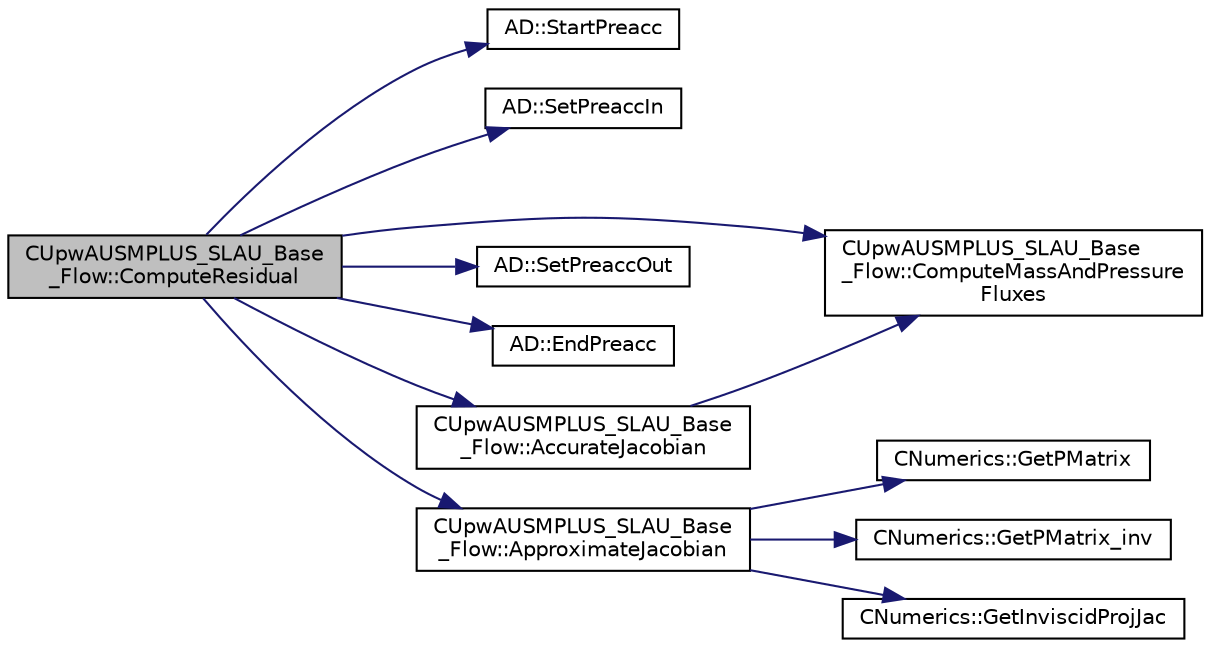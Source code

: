digraph "CUpwAUSMPLUS_SLAU_Base_Flow::ComputeResidual"
{
  edge [fontname="Helvetica",fontsize="10",labelfontname="Helvetica",labelfontsize="10"];
  node [fontname="Helvetica",fontsize="10",shape=record];
  rankdir="LR";
  Node24 [label="CUpwAUSMPLUS_SLAU_Base\l_Flow::ComputeResidual",height=0.2,width=0.4,color="black", fillcolor="grey75", style="filled", fontcolor="black"];
  Node24 -> Node25 [color="midnightblue",fontsize="10",style="solid",fontname="Helvetica"];
  Node25 [label="AD::StartPreacc",height=0.2,width=0.4,color="black", fillcolor="white", style="filled",URL="$namespace_a_d.html#a2a1e9c4b109fd751e84132c9495de3ff",tooltip="Starts a new preaccumulation section and sets the input variables. "];
  Node24 -> Node26 [color="midnightblue",fontsize="10",style="solid",fontname="Helvetica"];
  Node26 [label="AD::SetPreaccIn",height=0.2,width=0.4,color="black", fillcolor="white", style="filled",URL="$namespace_a_d.html#aad703f3a82e509c88b92ae638f75383c",tooltip="Sets the scalar input of a preaccumulation section. "];
  Node24 -> Node27 [color="midnightblue",fontsize="10",style="solid",fontname="Helvetica"];
  Node27 [label="CUpwAUSMPLUS_SLAU_Base\l_Flow::ComputeMassAndPressure\lFluxes",height=0.2,width=0.4,color="black", fillcolor="white", style="filled",URL="$class_c_upw_a_u_s_m_p_l_u_s___s_l_a_u___base___flow.html#a1c0d38583edd0cac53df12ed269ae75f",tooltip="Compute the mass flux and pressure based on Primitives_i/j, derived classes must implement this metho..."];
  Node24 -> Node28 [color="midnightblue",fontsize="10",style="solid",fontname="Helvetica"];
  Node28 [label="AD::SetPreaccOut",height=0.2,width=0.4,color="black", fillcolor="white", style="filled",URL="$namespace_a_d.html#ab3a80e24a5c8c2beb01131c57dcae4b2",tooltip="Sets the scalar output of a preaccumulation section. "];
  Node24 -> Node29 [color="midnightblue",fontsize="10",style="solid",fontname="Helvetica"];
  Node29 [label="AD::EndPreacc",height=0.2,width=0.4,color="black", fillcolor="white", style="filled",URL="$namespace_a_d.html#a309d057a92faa60a3a760254678ec9ea",tooltip="Ends a preaccumulation section and computes the local Jacobi matrix of a code section using the varia..."];
  Node24 -> Node30 [color="midnightblue",fontsize="10",style="solid",fontname="Helvetica"];
  Node30 [label="CUpwAUSMPLUS_SLAU_Base\l_Flow::AccurateJacobian",height=0.2,width=0.4,color="black", fillcolor="white", style="filled",URL="$class_c_upw_a_u_s_m_p_l_u_s___s_l_a_u___base___flow.html#a609b294c295441cf81e8b06fb8016a59",tooltip="Compute the flux Jacobians using a mix of finite differences and manual differentiation. "];
  Node30 -> Node27 [color="midnightblue",fontsize="10",style="solid",fontname="Helvetica"];
  Node24 -> Node31 [color="midnightblue",fontsize="10",style="solid",fontname="Helvetica"];
  Node31 [label="CUpwAUSMPLUS_SLAU_Base\l_Flow::ApproximateJacobian",height=0.2,width=0.4,color="black", fillcolor="white", style="filled",URL="$class_c_upw_a_u_s_m_p_l_u_s___s_l_a_u___base___flow.html#aa7dc3470a927c6b9e31d8b6dcef00b96",tooltip="Compute the flux Jacobians of the Roe scheme to use as an approximation. "];
  Node31 -> Node32 [color="midnightblue",fontsize="10",style="solid",fontname="Helvetica"];
  Node32 [label="CNumerics::GetPMatrix",height=0.2,width=0.4,color="black", fillcolor="white", style="filled",URL="$class_c_numerics.html#a4c0be4ab3aa0dd899babe4c96d7a0c02",tooltip="Computation of the matrix P for a generic fluid model. "];
  Node31 -> Node33 [color="midnightblue",fontsize="10",style="solid",fontname="Helvetica"];
  Node33 [label="CNumerics::GetPMatrix_inv",height=0.2,width=0.4,color="black", fillcolor="white", style="filled",URL="$class_c_numerics.html#a04a93dceeb13c4738d6c9ce357575257",tooltip="Computation of the matrix P^{-1}, this matrix diagonalize the conservative Jacobians in the form $P^{..."];
  Node31 -> Node34 [color="midnightblue",fontsize="10",style="solid",fontname="Helvetica"];
  Node34 [label="CNumerics::GetInviscidProjJac",height=0.2,width=0.4,color="black", fillcolor="white", style="filled",URL="$class_c_numerics.html#ae0225b473263a9547a2445c423ba7dce",tooltip="Compute the projection of the inviscid Jacobian matrices. "];
}
